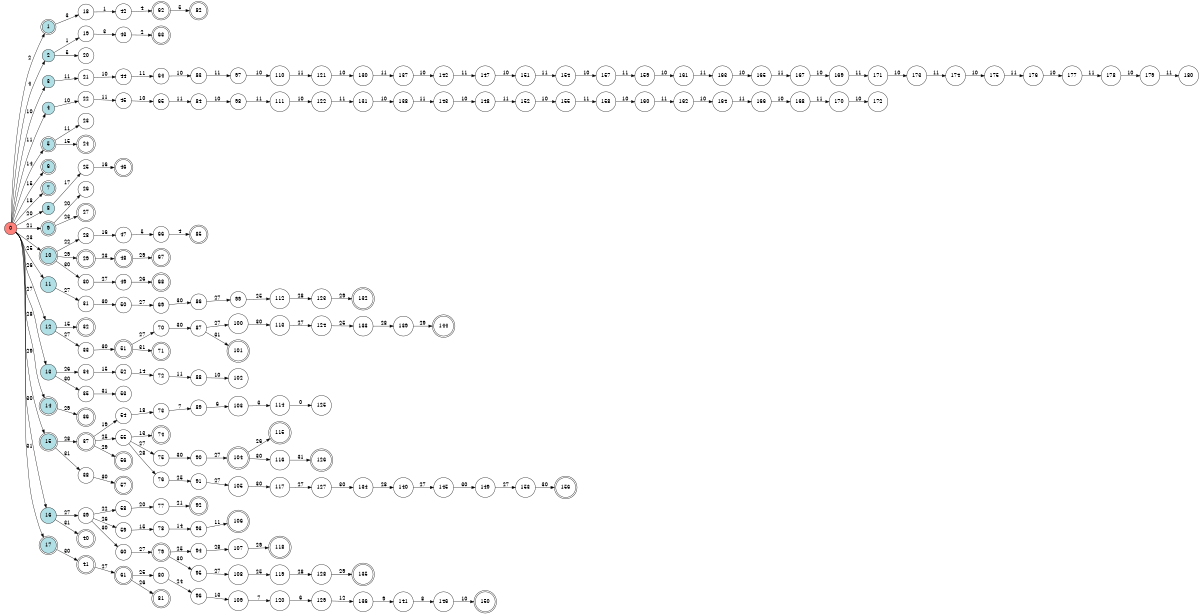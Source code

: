 digraph APTA {
__start0 [label="" shape="none"];

rankdir=LR;
size="8,5";

s0 [style="filled", color="black", fillcolor="#ff817b" shape="circle", label="0"];
s1 [style="rounded,filled", color="black", fillcolor="powderblue" shape="doublecircle", label="1"];
s2 [style="filled", color="black", fillcolor="powderblue" shape="circle", label="2"];
s3 [style="filled", color="black", fillcolor="powderblue" shape="circle", label="3"];
s4 [style="filled", color="black", fillcolor="powderblue" shape="circle", label="4"];
s5 [style="rounded,filled", color="black", fillcolor="powderblue" shape="doublecircle", label="5"];
s6 [style="rounded,filled", color="black", fillcolor="powderblue" shape="doublecircle", label="6"];
s7 [style="rounded,filled", color="black", fillcolor="powderblue" shape="doublecircle", label="7"];
s8 [style="filled", color="black", fillcolor="powderblue" shape="circle", label="8"];
s9 [style="rounded,filled", color="black", fillcolor="powderblue" shape="doublecircle", label="9"];
s10 [style="rounded,filled", color="black", fillcolor="powderblue" shape="doublecircle", label="10"];
s11 [style="filled", color="black", fillcolor="powderblue" shape="circle", label="11"];
s12 [style="filled", color="black", fillcolor="powderblue" shape="circle", label="12"];
s13 [style="filled", color="black", fillcolor="powderblue" shape="circle", label="13"];
s14 [style="rounded,filled", color="black", fillcolor="powderblue" shape="doublecircle", label="14"];
s15 [style="rounded,filled", color="black", fillcolor="powderblue" shape="doublecircle", label="15"];
s16 [style="filled", color="black", fillcolor="powderblue" shape="circle", label="16"];
s17 [style="rounded,filled", color="black", fillcolor="powderblue" shape="doublecircle", label="17"];
s18 [style="filled", color="black", fillcolor="white" shape="circle", label="18"];
s19 [style="filled", color="black", fillcolor="white" shape="circle", label="19"];
s20 [style="filled", color="black", fillcolor="white" shape="circle", label="20"];
s21 [style="filled", color="black", fillcolor="white" shape="circle", label="21"];
s22 [style="filled", color="black", fillcolor="white" shape="circle", label="22"];
s23 [style="filled", color="black", fillcolor="white" shape="circle", label="23"];
s24 [style="rounded,filled", color="black", fillcolor="white" shape="doublecircle", label="24"];
s25 [style="filled", color="black", fillcolor="white" shape="circle", label="25"];
s26 [style="filled", color="black", fillcolor="white" shape="circle", label="26"];
s27 [style="rounded,filled", color="black", fillcolor="white" shape="doublecircle", label="27"];
s28 [style="filled", color="black", fillcolor="white" shape="circle", label="28"];
s29 [style="rounded,filled", color="black", fillcolor="white" shape="doublecircle", label="29"];
s30 [style="filled", color="black", fillcolor="white" shape="circle", label="30"];
s31 [style="filled", color="black", fillcolor="white" shape="circle", label="31"];
s32 [style="rounded,filled", color="black", fillcolor="white" shape="doublecircle", label="32"];
s33 [style="filled", color="black", fillcolor="white" shape="circle", label="33"];
s34 [style="filled", color="black", fillcolor="white" shape="circle", label="34"];
s35 [style="filled", color="black", fillcolor="white" shape="circle", label="35"];
s36 [style="rounded,filled", color="black", fillcolor="white" shape="doublecircle", label="36"];
s37 [style="rounded,filled", color="black", fillcolor="white" shape="doublecircle", label="37"];
s38 [style="filled", color="black", fillcolor="white" shape="circle", label="38"];
s39 [style="filled", color="black", fillcolor="white" shape="circle", label="39"];
s40 [style="rounded,filled", color="black", fillcolor="white" shape="doublecircle", label="40"];
s41 [style="rounded,filled", color="black", fillcolor="white" shape="doublecircle", label="41"];
s42 [style="filled", color="black", fillcolor="white" shape="circle", label="42"];
s43 [style="filled", color="black", fillcolor="white" shape="circle", label="43"];
s44 [style="filled", color="black", fillcolor="white" shape="circle", label="44"];
s45 [style="filled", color="black", fillcolor="white" shape="circle", label="45"];
s46 [style="rounded,filled", color="black", fillcolor="white" shape="doublecircle", label="46"];
s47 [style="filled", color="black", fillcolor="white" shape="circle", label="47"];
s48 [style="rounded,filled", color="black", fillcolor="white" shape="doublecircle", label="48"];
s49 [style="filled", color="black", fillcolor="white" shape="circle", label="49"];
s50 [style="filled", color="black", fillcolor="white" shape="circle", label="50"];
s51 [style="rounded,filled", color="black", fillcolor="white" shape="doublecircle", label="51"];
s52 [style="filled", color="black", fillcolor="white" shape="circle", label="52"];
s53 [style="filled", color="black", fillcolor="white" shape="circle", label="53"];
s54 [style="filled", color="black", fillcolor="white" shape="circle", label="54"];
s55 [style="filled", color="black", fillcolor="white" shape="circle", label="55"];
s56 [style="rounded,filled", color="black", fillcolor="white" shape="doublecircle", label="56"];
s57 [style="rounded,filled", color="black", fillcolor="white" shape="doublecircle", label="57"];
s58 [style="filled", color="black", fillcolor="white" shape="circle", label="58"];
s59 [style="filled", color="black", fillcolor="white" shape="circle", label="59"];
s60 [style="filled", color="black", fillcolor="white" shape="circle", label="60"];
s61 [style="rounded,filled", color="black", fillcolor="white" shape="doublecircle", label="61"];
s62 [style="rounded,filled", color="black", fillcolor="white" shape="doublecircle", label="62"];
s63 [style="rounded,filled", color="black", fillcolor="white" shape="doublecircle", label="63"];
s64 [style="filled", color="black", fillcolor="white" shape="circle", label="64"];
s65 [style="filled", color="black", fillcolor="white" shape="circle", label="65"];
s66 [style="filled", color="black", fillcolor="white" shape="circle", label="66"];
s67 [style="rounded,filled", color="black", fillcolor="white" shape="doublecircle", label="67"];
s68 [style="rounded,filled", color="black", fillcolor="white" shape="doublecircle", label="68"];
s69 [style="filled", color="black", fillcolor="white" shape="circle", label="69"];
s70 [style="filled", color="black", fillcolor="white" shape="circle", label="70"];
s71 [style="rounded,filled", color="black", fillcolor="white" shape="doublecircle", label="71"];
s72 [style="filled", color="black", fillcolor="white" shape="circle", label="72"];
s73 [style="filled", color="black", fillcolor="white" shape="circle", label="73"];
s74 [style="rounded,filled", color="black", fillcolor="white" shape="doublecircle", label="74"];
s75 [style="filled", color="black", fillcolor="white" shape="circle", label="75"];
s76 [style="filled", color="black", fillcolor="white" shape="circle", label="76"];
s77 [style="filled", color="black", fillcolor="white" shape="circle", label="77"];
s78 [style="filled", color="black", fillcolor="white" shape="circle", label="78"];
s79 [style="rounded,filled", color="black", fillcolor="white" shape="doublecircle", label="79"];
s80 [style="filled", color="black", fillcolor="white" shape="circle", label="80"];
s81 [style="rounded,filled", color="black", fillcolor="white" shape="doublecircle", label="81"];
s82 [style="rounded,filled", color="black", fillcolor="white" shape="doublecircle", label="82"];
s83 [style="filled", color="black", fillcolor="white" shape="circle", label="83"];
s84 [style="filled", color="black", fillcolor="white" shape="circle", label="84"];
s85 [style="rounded,filled", color="black", fillcolor="white" shape="doublecircle", label="85"];
s86 [style="filled", color="black", fillcolor="white" shape="circle", label="86"];
s87 [style="filled", color="black", fillcolor="white" shape="circle", label="87"];
s88 [style="filled", color="black", fillcolor="white" shape="circle", label="88"];
s89 [style="filled", color="black", fillcolor="white" shape="circle", label="89"];
s90 [style="filled", color="black", fillcolor="white" shape="circle", label="90"];
s91 [style="filled", color="black", fillcolor="white" shape="circle", label="91"];
s92 [style="rounded,filled", color="black", fillcolor="white" shape="doublecircle", label="92"];
s93 [style="filled", color="black", fillcolor="white" shape="circle", label="93"];
s94 [style="filled", color="black", fillcolor="white" shape="circle", label="94"];
s95 [style="filled", color="black", fillcolor="white" shape="circle", label="95"];
s96 [style="filled", color="black", fillcolor="white" shape="circle", label="96"];
s97 [style="filled", color="black", fillcolor="white" shape="circle", label="97"];
s98 [style="filled", color="black", fillcolor="white" shape="circle", label="98"];
s99 [style="filled", color="black", fillcolor="white" shape="circle", label="99"];
s100 [style="filled", color="black", fillcolor="white" shape="circle", label="100"];
s101 [style="rounded,filled", color="black", fillcolor="white" shape="doublecircle", label="101"];
s102 [style="filled", color="black", fillcolor="white" shape="circle", label="102"];
s103 [style="filled", color="black", fillcolor="white" shape="circle", label="103"];
s104 [style="rounded,filled", color="black", fillcolor="white" shape="doublecircle", label="104"];
s105 [style="filled", color="black", fillcolor="white" shape="circle", label="105"];
s106 [style="rounded,filled", color="black", fillcolor="white" shape="doublecircle", label="106"];
s107 [style="filled", color="black", fillcolor="white" shape="circle", label="107"];
s108 [style="filled", color="black", fillcolor="white" shape="circle", label="108"];
s109 [style="filled", color="black", fillcolor="white" shape="circle", label="109"];
s110 [style="filled", color="black", fillcolor="white" shape="circle", label="110"];
s111 [style="filled", color="black", fillcolor="white" shape="circle", label="111"];
s112 [style="filled", color="black", fillcolor="white" shape="circle", label="112"];
s113 [style="filled", color="black", fillcolor="white" shape="circle", label="113"];
s114 [style="filled", color="black", fillcolor="white" shape="circle", label="114"];
s115 [style="rounded,filled", color="black", fillcolor="white" shape="doublecircle", label="115"];
s116 [style="filled", color="black", fillcolor="white" shape="circle", label="116"];
s117 [style="filled", color="black", fillcolor="white" shape="circle", label="117"];
s118 [style="rounded,filled", color="black", fillcolor="white" shape="doublecircle", label="118"];
s119 [style="filled", color="black", fillcolor="white" shape="circle", label="119"];
s120 [style="filled", color="black", fillcolor="white" shape="circle", label="120"];
s121 [style="filled", color="black", fillcolor="white" shape="circle", label="121"];
s122 [style="filled", color="black", fillcolor="white" shape="circle", label="122"];
s123 [style="filled", color="black", fillcolor="white" shape="circle", label="123"];
s124 [style="filled", color="black", fillcolor="white" shape="circle", label="124"];
s125 [style="filled", color="black", fillcolor="white" shape="circle", label="125"];
s126 [style="rounded,filled", color="black", fillcolor="white" shape="doublecircle", label="126"];
s127 [style="filled", color="black", fillcolor="white" shape="circle", label="127"];
s128 [style="filled", color="black", fillcolor="white" shape="circle", label="128"];
s129 [style="filled", color="black", fillcolor="white" shape="circle", label="129"];
s130 [style="filled", color="black", fillcolor="white" shape="circle", label="130"];
s131 [style="filled", color="black", fillcolor="white" shape="circle", label="131"];
s132 [style="rounded,filled", color="black", fillcolor="white" shape="doublecircle", label="132"];
s133 [style="filled", color="black", fillcolor="white" shape="circle", label="133"];
s134 [style="filled", color="black", fillcolor="white" shape="circle", label="134"];
s135 [style="rounded,filled", color="black", fillcolor="white" shape="doublecircle", label="135"];
s136 [style="filled", color="black", fillcolor="white" shape="circle", label="136"];
s137 [style="filled", color="black", fillcolor="white" shape="circle", label="137"];
s138 [style="filled", color="black", fillcolor="white" shape="circle", label="138"];
s139 [style="filled", color="black", fillcolor="white" shape="circle", label="139"];
s140 [style="filled", color="black", fillcolor="white" shape="circle", label="140"];
s141 [style="filled", color="black", fillcolor="white" shape="circle", label="141"];
s142 [style="filled", color="black", fillcolor="white" shape="circle", label="142"];
s143 [style="filled", color="black", fillcolor="white" shape="circle", label="143"];
s144 [style="rounded,filled", color="black", fillcolor="white" shape="doublecircle", label="144"];
s145 [style="filled", color="black", fillcolor="white" shape="circle", label="145"];
s146 [style="filled", color="black", fillcolor="white" shape="circle", label="146"];
s147 [style="filled", color="black", fillcolor="white" shape="circle", label="147"];
s148 [style="filled", color="black", fillcolor="white" shape="circle", label="148"];
s149 [style="filled", color="black", fillcolor="white" shape="circle", label="149"];
s150 [style="rounded,filled", color="black", fillcolor="white" shape="doublecircle", label="150"];
s151 [style="filled", color="black", fillcolor="white" shape="circle", label="151"];
s152 [style="filled", color="black", fillcolor="white" shape="circle", label="152"];
s153 [style="filled", color="black", fillcolor="white" shape="circle", label="153"];
s154 [style="filled", color="black", fillcolor="white" shape="circle", label="154"];
s155 [style="filled", color="black", fillcolor="white" shape="circle", label="155"];
s156 [style="rounded,filled", color="black", fillcolor="white" shape="doublecircle", label="156"];
s157 [style="filled", color="black", fillcolor="white" shape="circle", label="157"];
s158 [style="filled", color="black", fillcolor="white" shape="circle", label="158"];
s159 [style="filled", color="black", fillcolor="white" shape="circle", label="159"];
s160 [style="filled", color="black", fillcolor="white" shape="circle", label="160"];
s161 [style="filled", color="black", fillcolor="white" shape="circle", label="161"];
s162 [style="filled", color="black", fillcolor="white" shape="circle", label="162"];
s163 [style="filled", color="black", fillcolor="white" shape="circle", label="163"];
s164 [style="filled", color="black", fillcolor="white" shape="circle", label="164"];
s165 [style="filled", color="black", fillcolor="white" shape="circle", label="165"];
s166 [style="filled", color="black", fillcolor="white" shape="circle", label="166"];
s167 [style="filled", color="black", fillcolor="white" shape="circle", label="167"];
s168 [style="filled", color="black", fillcolor="white" shape="circle", label="168"];
s169 [style="filled", color="black", fillcolor="white" shape="circle", label="169"];
s170 [style="filled", color="black", fillcolor="white" shape="circle", label="170"];
s171 [style="filled", color="black", fillcolor="white" shape="circle", label="171"];
s172 [style="filled", color="black", fillcolor="white" shape="circle", label="172"];
s173 [style="filled", color="black", fillcolor="white" shape="circle", label="173"];
s174 [style="filled", color="black", fillcolor="white" shape="circle", label="174"];
s175 [style="filled", color="black", fillcolor="white" shape="circle", label="175"];
s176 [style="filled", color="black", fillcolor="white" shape="circle", label="176"];
s177 [style="filled", color="black", fillcolor="white" shape="circle", label="177"];
s178 [style="filled", color="black", fillcolor="white" shape="circle", label="178"];
s179 [style="filled", color="black", fillcolor="white" shape="circle", label="179"];
s180 [style="filled", color="black", fillcolor="white" shape="circle", label="180"];
s0 -> s1 [label="2"];
s0 -> s2 [label="4"];
s0 -> s3 [label="10"];
s0 -> s4 [label="11"];
s0 -> s5 [label="14"];
s0 -> s6 [label="15"];
s0 -> s7 [label="18"];
s0 -> s8 [label="20"];
s0 -> s9 [label="21"];
s0 -> s10 [label="23"];
s0 -> s11 [label="25"];
s0 -> s12 [label="26"];
s0 -> s13 [label="27"];
s0 -> s14 [label="28"];
s0 -> s15 [label="29"];
s0 -> s16 [label="30"];
s0 -> s17 [label="31"];
s1 -> s18 [label="3"];
s2 -> s19 [label="1"];
s2 -> s20 [label="5"];
s3 -> s21 [label="11"];
s4 -> s22 [label="10"];
s5 -> s23 [label="11"];
s5 -> s24 [label="15"];
s8 -> s25 [label="17"];
s9 -> s26 [label="20"];
s9 -> s27 [label="23"];
s10 -> s28 [label="22"];
s10 -> s29 [label="29"];
s10 -> s30 [label="30"];
s11 -> s31 [label="27"];
s12 -> s32 [label="15"];
s12 -> s33 [label="27"];
s13 -> s34 [label="26"];
s13 -> s35 [label="30"];
s14 -> s36 [label="29"];
s15 -> s37 [label="28"];
s15 -> s38 [label="31"];
s16 -> s39 [label="27"];
s16 -> s40 [label="31"];
s17 -> s41 [label="30"];
s18 -> s42 [label="1"];
s19 -> s43 [label="3"];
s21 -> s44 [label="10"];
s22 -> s45 [label="11"];
s25 -> s46 [label="16"];
s28 -> s47 [label="16"];
s29 -> s48 [label="23"];
s30 -> s49 [label="27"];
s31 -> s50 [label="30"];
s33 -> s51 [label="30"];
s34 -> s52 [label="15"];
s35 -> s53 [label="31"];
s37 -> s54 [label="19"];
s37 -> s55 [label="25"];
s37 -> s56 [label="29"];
s38 -> s57 [label="30"];
s39 -> s58 [label="22"];
s39 -> s59 [label="26"];
s39 -> s60 [label="30"];
s41 -> s61 [label="27"];
s42 -> s62 [label="4"];
s43 -> s63 [label="2"];
s44 -> s64 [label="11"];
s45 -> s65 [label="10"];
s47 -> s66 [label="5"];
s48 -> s67 [label="29"];
s49 -> s68 [label="26"];
s50 -> s69 [label="27"];
s51 -> s70 [label="27"];
s51 -> s71 [label="31"];
s52 -> s72 [label="14"];
s54 -> s73 [label="18"];
s55 -> s74 [label="13"];
s55 -> s75 [label="27"];
s55 -> s76 [label="28"];
s58 -> s77 [label="20"];
s59 -> s78 [label="15"];
s60 -> s79 [label="27"];
s61 -> s80 [label="25"];
s61 -> s81 [label="26"];
s62 -> s82 [label="5"];
s64 -> s83 [label="10"];
s65 -> s84 [label="11"];
s66 -> s85 [label="4"];
s69 -> s86 [label="30"];
s70 -> s87 [label="30"];
s72 -> s88 [label="11"];
s73 -> s89 [label="7"];
s75 -> s90 [label="30"];
s76 -> s91 [label="25"];
s77 -> s92 [label="21"];
s78 -> s93 [label="14"];
s79 -> s94 [label="25"];
s79 -> s95 [label="30"];
s80 -> s96 [label="24"];
s83 -> s97 [label="11"];
s84 -> s98 [label="10"];
s86 -> s99 [label="27"];
s87 -> s100 [label="27"];
s87 -> s101 [label="31"];
s88 -> s102 [label="10"];
s89 -> s103 [label="6"];
s90 -> s104 [label="27"];
s91 -> s105 [label="27"];
s93 -> s106 [label="11"];
s94 -> s107 [label="28"];
s95 -> s108 [label="27"];
s96 -> s109 [label="13"];
s97 -> s110 [label="10"];
s98 -> s111 [label="11"];
s99 -> s112 [label="25"];
s100 -> s113 [label="30"];
s103 -> s114 [label="3"];
s104 -> s115 [label="26"];
s104 -> s116 [label="30"];
s105 -> s117 [label="30"];
s107 -> s118 [label="29"];
s108 -> s119 [label="25"];
s109 -> s120 [label="7"];
s110 -> s121 [label="11"];
s111 -> s122 [label="10"];
s112 -> s123 [label="28"];
s113 -> s124 [label="27"];
s114 -> s125 [label="0"];
s116 -> s126 [label="31"];
s117 -> s127 [label="27"];
s119 -> s128 [label="28"];
s120 -> s129 [label="6"];
s121 -> s130 [label="10"];
s122 -> s131 [label="11"];
s123 -> s132 [label="29"];
s124 -> s133 [label="25"];
s127 -> s134 [label="30"];
s128 -> s135 [label="29"];
s129 -> s136 [label="12"];
s130 -> s137 [label="11"];
s131 -> s138 [label="10"];
s133 -> s139 [label="28"];
s134 -> s140 [label="28"];
s136 -> s141 [label="9"];
s137 -> s142 [label="10"];
s138 -> s143 [label="11"];
s139 -> s144 [label="29"];
s140 -> s145 [label="27"];
s141 -> s146 [label="8"];
s142 -> s147 [label="11"];
s143 -> s148 [label="10"];
s145 -> s149 [label="30"];
s146 -> s150 [label="10"];
s147 -> s151 [label="10"];
s148 -> s152 [label="11"];
s149 -> s153 [label="27"];
s151 -> s154 [label="11"];
s152 -> s155 [label="10"];
s153 -> s156 [label="30"];
s154 -> s157 [label="10"];
s155 -> s158 [label="11"];
s157 -> s159 [label="11"];
s158 -> s160 [label="10"];
s159 -> s161 [label="10"];
s160 -> s162 [label="11"];
s161 -> s163 [label="11"];
s162 -> s164 [label="10"];
s163 -> s165 [label="10"];
s164 -> s166 [label="11"];
s165 -> s167 [label="11"];
s166 -> s168 [label="10"];
s167 -> s169 [label="10"];
s168 -> s170 [label="11"];
s169 -> s171 [label="11"];
s170 -> s172 [label="10"];
s171 -> s173 [label="10"];
s173 -> s174 [label="11"];
s174 -> s175 [label="10"];
s175 -> s176 [label="11"];
s176 -> s177 [label="10"];
s177 -> s178 [label="11"];
s178 -> s179 [label="10"];
s179 -> s180 [label="11"];

}